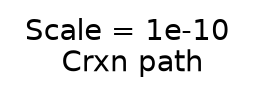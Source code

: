digraph reaction_paths {
center=1;
 label = "Scale = 1e-10\l Crxn path";
 fontname = "Helvetica";
}
